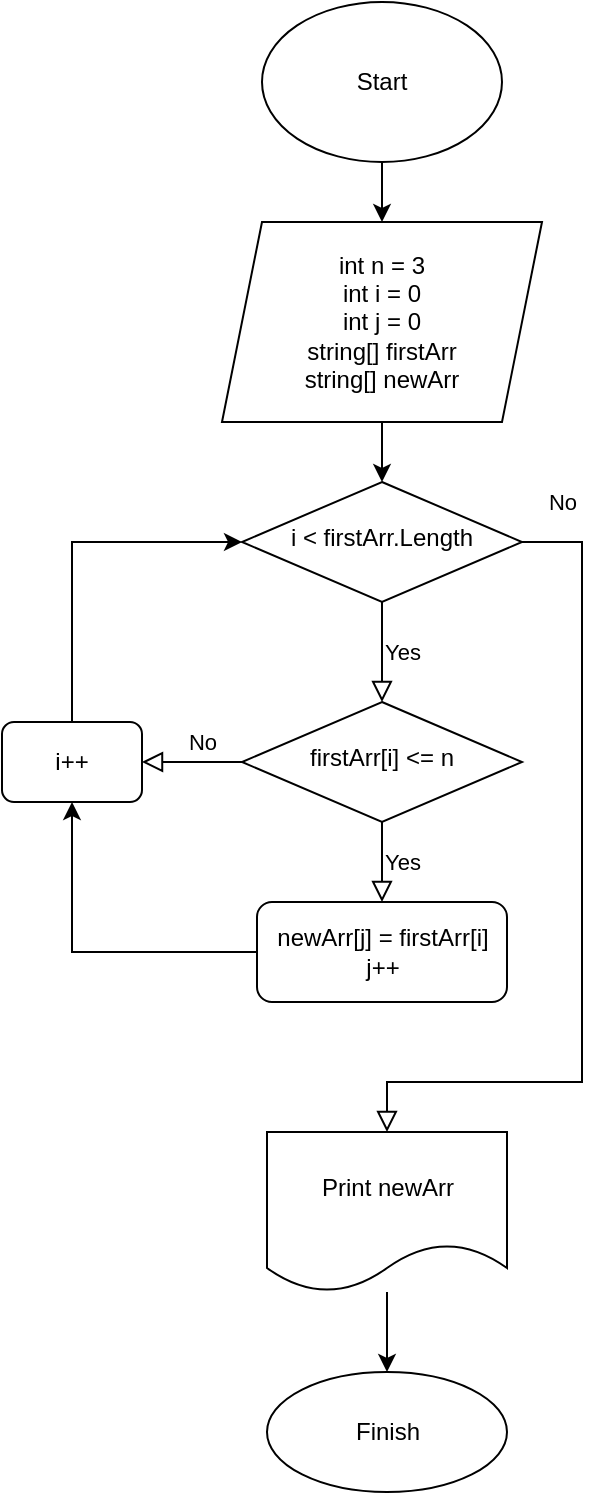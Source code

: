 <mxfile version="20.6.0" type="google"><diagram id="C5RBs43oDa-KdzZeNtuy" name="Page-1"><mxGraphModel grid="1" page="1" gridSize="10" guides="1" tooltips="1" connect="1" arrows="1" fold="1" pageScale="1" pageWidth="827" pageHeight="1169" math="0" shadow="0"><root><mxCell id="WIyWlLk6GJQsqaUBKTNV-0"/><mxCell id="WIyWlLk6GJQsqaUBKTNV-1" parent="WIyWlLk6GJQsqaUBKTNV-0"/><mxCell id="WIyWlLk6GJQsqaUBKTNV-8" value="No" style="rounded=0;html=1;jettySize=auto;orthogonalLoop=1;fontSize=11;endArrow=block;endFill=0;endSize=8;strokeWidth=1;shadow=0;labelBackgroundColor=none;edgeStyle=orthogonalEdgeStyle;exitX=1;exitY=0.5;exitDx=0;exitDy=0;entryX=0.5;entryY=0;entryDx=0;entryDy=0;" edge="1" parent="WIyWlLk6GJQsqaUBKTNV-1" source="WIyWlLk6GJQsqaUBKTNV-10" target="ViwDRB9qNPH65Q5OM6wg-0"><mxGeometry x="-0.905" y="20" relative="1" as="geometry"><mxPoint as="offset"/><mxPoint x="360" y="290" as="targetPoint"/><Array as="points"><mxPoint x="320" y="290"/><mxPoint x="320" y="560"/><mxPoint x="223" y="560"/></Array></mxGeometry></mxCell><mxCell id="WIyWlLk6GJQsqaUBKTNV-9" value="Yes" style="edgeStyle=orthogonalEdgeStyle;rounded=0;html=1;jettySize=auto;orthogonalLoop=1;fontSize=11;endArrow=block;endFill=0;endSize=8;strokeWidth=1;shadow=0;labelBackgroundColor=none;exitX=0.5;exitY=1;exitDx=0;exitDy=0;" edge="1" parent="WIyWlLk6GJQsqaUBKTNV-1" source="WIyWlLk6GJQsqaUBKTNV-10"><mxGeometry y="10" relative="1" as="geometry"><mxPoint as="offset"/><mxPoint x="240" y="380" as="sourcePoint"/><mxPoint x="220" y="370" as="targetPoint"/></mxGeometry></mxCell><mxCell id="WIyWlLk6GJQsqaUBKTNV-10" value="i &amp;lt; firstArr.Length" style="rhombus;whiteSpace=wrap;html=1;shadow=0;fontFamily=Helvetica;fontSize=12;align=center;strokeWidth=1;spacing=6;spacingTop=-4;" vertex="1" parent="WIyWlLk6GJQsqaUBKTNV-1"><mxGeometry x="150" y="260" width="140" height="60" as="geometry"/></mxCell><mxCell id="ViwDRB9qNPH65Q5OM6wg-17" style="edgeStyle=orthogonalEdgeStyle;rounded=0;orthogonalLoop=1;jettySize=auto;html=1;exitX=0.5;exitY=0;exitDx=0;exitDy=0;entryX=0;entryY=0.5;entryDx=0;entryDy=0;" edge="1" parent="WIyWlLk6GJQsqaUBKTNV-1" source="WIyWlLk6GJQsqaUBKTNV-11" target="WIyWlLk6GJQsqaUBKTNV-10"><mxGeometry relative="1" as="geometry"/></mxCell><mxCell id="WIyWlLk6GJQsqaUBKTNV-11" value="i++" style="rounded=1;whiteSpace=wrap;html=1;fontSize=12;glass=0;strokeWidth=1;shadow=0;" vertex="1" parent="WIyWlLk6GJQsqaUBKTNV-1"><mxGeometry x="30" y="380" width="70" height="40" as="geometry"/></mxCell><mxCell id="ViwDRB9qNPH65Q5OM6wg-11" value="" style="edgeStyle=orthogonalEdgeStyle;rounded=0;orthogonalLoop=1;jettySize=auto;html=1;" edge="1" parent="WIyWlLk6GJQsqaUBKTNV-1" source="ViwDRB9qNPH65Q5OM6wg-0" target="ViwDRB9qNPH65Q5OM6wg-10"><mxGeometry relative="1" as="geometry"/></mxCell><mxCell id="ViwDRB9qNPH65Q5OM6wg-0" value="Print newArr" style="shape=document;whiteSpace=wrap;html=1;boundedLbl=1;" vertex="1" parent="WIyWlLk6GJQsqaUBKTNV-1"><mxGeometry x="162.5" y="585" width="120" height="80" as="geometry"/></mxCell><mxCell id="ViwDRB9qNPH65Q5OM6wg-1" value="Start" style="ellipse;whiteSpace=wrap;html=1;" vertex="1" parent="WIyWlLk6GJQsqaUBKTNV-1"><mxGeometry x="160" y="20" width="120" height="80" as="geometry"/></mxCell><mxCell id="ViwDRB9qNPH65Q5OM6wg-4" style="edgeStyle=orthogonalEdgeStyle;rounded=0;orthogonalLoop=1;jettySize=auto;html=1;exitX=0.5;exitY=1;exitDx=0;exitDy=0;entryX=0.5;entryY=0;entryDx=0;entryDy=0;" edge="1" parent="WIyWlLk6GJQsqaUBKTNV-1" source="ViwDRB9qNPH65Q5OM6wg-2" target="WIyWlLk6GJQsqaUBKTNV-10"><mxGeometry relative="1" as="geometry"/></mxCell><mxCell id="ViwDRB9qNPH65Q5OM6wg-2" value="int n = 3&lt;br&gt;int i = 0&lt;br&gt;int j = 0&lt;br&gt;string[] firstArr&lt;br&gt;string[] newArr" style="shape=parallelogram;perimeter=parallelogramPerimeter;whiteSpace=wrap;html=1;fixedSize=1;" vertex="1" parent="WIyWlLk6GJQsqaUBKTNV-1"><mxGeometry x="140" y="130" width="160" height="100" as="geometry"/></mxCell><mxCell id="ViwDRB9qNPH65Q5OM6wg-3" value="" style="endArrow=classic;html=1;rounded=0;exitX=0.5;exitY=1;exitDx=0;exitDy=0;entryX=0.5;entryY=0;entryDx=0;entryDy=0;" edge="1" parent="WIyWlLk6GJQsqaUBKTNV-1" source="ViwDRB9qNPH65Q5OM6wg-1" target="ViwDRB9qNPH65Q5OM6wg-2"><mxGeometry width="50" height="50" relative="1" as="geometry"><mxPoint x="310" y="310" as="sourcePoint"/><mxPoint x="360" y="260" as="targetPoint"/></mxGeometry></mxCell><mxCell id="ViwDRB9qNPH65Q5OM6wg-5" value="firstArr[i] &amp;lt;= n" style="rhombus;whiteSpace=wrap;html=1;shadow=0;fontFamily=Helvetica;fontSize=12;align=center;strokeWidth=1;spacing=6;spacingTop=-4;" vertex="1" parent="WIyWlLk6GJQsqaUBKTNV-1"><mxGeometry x="150" y="370" width="140" height="60" as="geometry"/></mxCell><mxCell id="ViwDRB9qNPH65Q5OM6wg-9" value="No" style="rounded=0;html=1;jettySize=auto;orthogonalLoop=1;fontSize=11;endArrow=block;endFill=0;endSize=8;strokeWidth=1;shadow=0;labelBackgroundColor=none;edgeStyle=orthogonalEdgeStyle;exitX=0;exitY=0.5;exitDx=0;exitDy=0;entryX=1;entryY=0.5;entryDx=0;entryDy=0;" edge="1" parent="WIyWlLk6GJQsqaUBKTNV-1" source="ViwDRB9qNPH65Q5OM6wg-5"><mxGeometry x="-0.2" y="-10" relative="1" as="geometry"><mxPoint as="offset"/><mxPoint x="300" y="300" as="sourcePoint"/><mxPoint x="100" y="400" as="targetPoint"/></mxGeometry></mxCell><mxCell id="ViwDRB9qNPH65Q5OM6wg-10" value="Finish" style="ellipse;whiteSpace=wrap;html=1;" vertex="1" parent="WIyWlLk6GJQsqaUBKTNV-1"><mxGeometry x="162.5" y="705" width="120" height="60" as="geometry"/></mxCell><mxCell id="ViwDRB9qNPH65Q5OM6wg-12" value="Yes" style="edgeStyle=orthogonalEdgeStyle;rounded=0;html=1;jettySize=auto;orthogonalLoop=1;fontSize=11;endArrow=block;endFill=0;endSize=8;strokeWidth=1;shadow=0;labelBackgroundColor=none;exitX=0.5;exitY=1;exitDx=0;exitDy=0;" edge="1" parent="WIyWlLk6GJQsqaUBKTNV-1" source="ViwDRB9qNPH65Q5OM6wg-5"><mxGeometry y="10" relative="1" as="geometry"><mxPoint as="offset"/><mxPoint x="230" y="330" as="sourcePoint"/><mxPoint x="220" y="470" as="targetPoint"/></mxGeometry></mxCell><mxCell id="ViwDRB9qNPH65Q5OM6wg-13" value="newArr[j] = firstArr[i]&lt;br&gt;j++" style="rounded=1;whiteSpace=wrap;html=1;fontSize=12;glass=0;strokeWidth=1;shadow=0;" vertex="1" parent="WIyWlLk6GJQsqaUBKTNV-1"><mxGeometry x="157.5" y="470" width="125" height="50" as="geometry"/></mxCell><mxCell id="ViwDRB9qNPH65Q5OM6wg-16" value="" style="endArrow=classic;html=1;rounded=0;exitX=0;exitY=0.5;exitDx=0;exitDy=0;entryX=0.5;entryY=1;entryDx=0;entryDy=0;" edge="1" parent="WIyWlLk6GJQsqaUBKTNV-1" source="ViwDRB9qNPH65Q5OM6wg-13" target="WIyWlLk6GJQsqaUBKTNV-11"><mxGeometry width="50" height="50" relative="1" as="geometry"><mxPoint x="230" y="390" as="sourcePoint"/><mxPoint x="280" y="340" as="targetPoint"/><Array as="points"><mxPoint x="65" y="495"/></Array></mxGeometry></mxCell></root></mxGraphModel></diagram></mxfile>